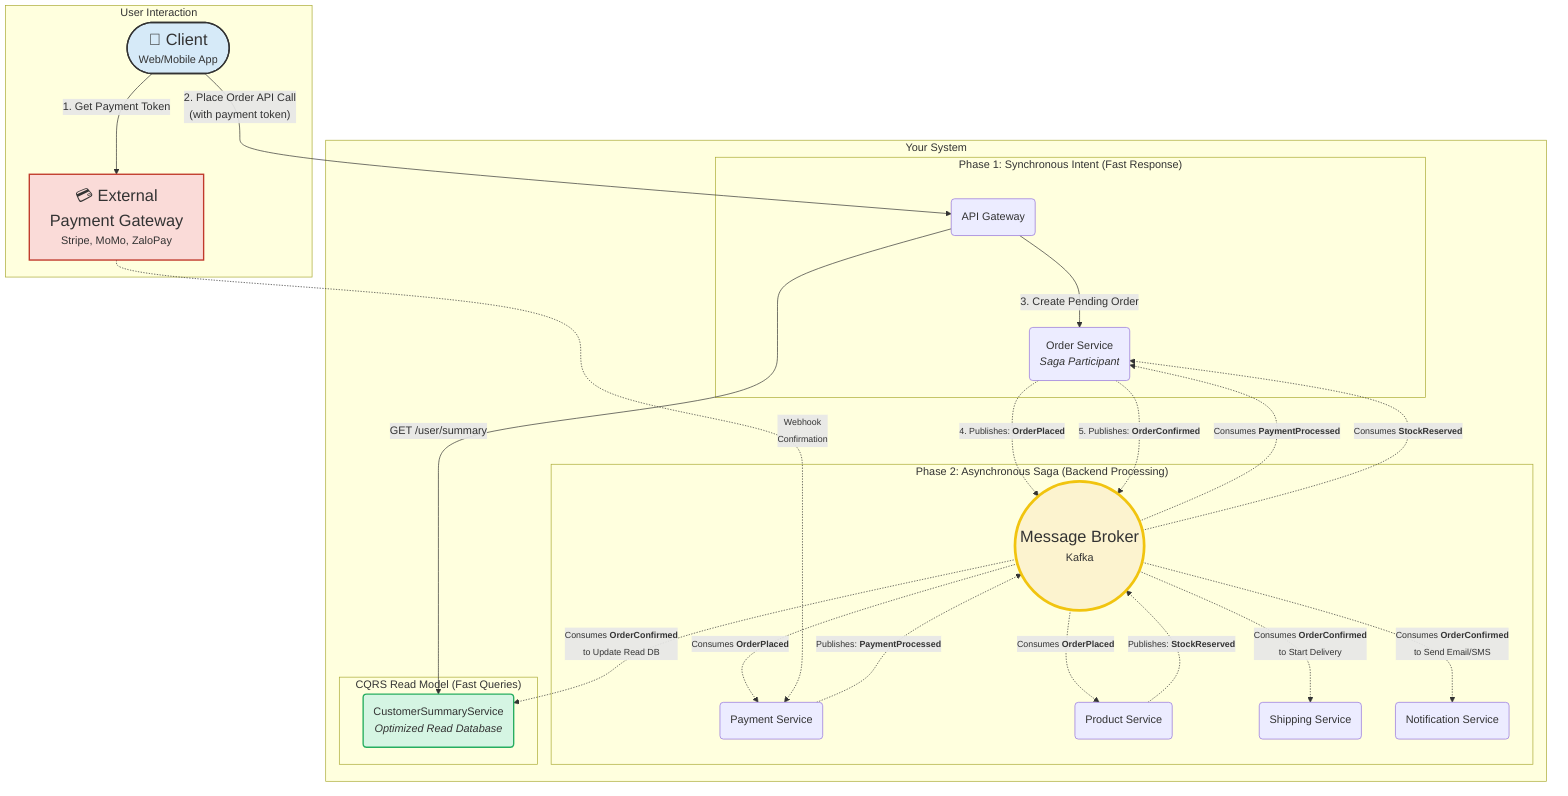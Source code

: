 %% E-commerce Microservices Architecture - Updated Design with Explicit Event Consumption
graph TD
    subgraph User Interaction
        Client([<font size=5>📱 Client</font><br>Web/Mobile App])
        PaymentGateway[<font size=5>💳 External<br>Payment Gateway</font><br>Stripe, MoMo, ZaloPay]
    end

    subgraph Your System
        APIGateway(API Gateway)

        subgraph "Phase 1: Synchronous Intent (Fast Response)"
            Client -- "2. Place Order API Call<br>(with payment token)" --> APIGateway
            APIGateway -- "3. Create Pending Order" --> OrderService
        end

        subgraph "Phase 2: Asynchronous Saga (Backend Processing)"
            Broker((<font size=5>Message Broker</font><br>Kafka))
            OrderService(Order Service<br><i>Saga Participant</i>)
            PaymentService(Payment Service)
            ProductService(Product Service)
            ShippingService(Shipping Service)
            NotificationService(Notification Service)
        end
        
        subgraph "CQRS Read Model (Fast Queries)"
            CustomerSummaryService(CustomerSummaryService<br><i>Optimized Read Database</i>)
        end
    end

    %% Define Communication Flows
    %% 1. Payment Intent
    Client -- "1. Get Payment Token" --> PaymentGateway
    
    %% 2. Saga Initiation
    OrderService -.->|"<font size=2>4. Publishes: <b>OrderPlaced</b></font>"| Broker
    
    %% 3. Parallel Processing
    Broker -.->|"<font size=2>Consumes <b>OrderPlaced</b></font>"| PaymentService
    Broker -.->|"<font size=2>Consumes <b>OrderPlaced</b></font>"| ProductService
    
    %% 4. Webhook for external confirmation (e.g. PayPal, MoMo)
    PaymentGateway -.->|"<font size=2>Webhook<br>Confirmation</font>"| PaymentService
    
    %% 5. Saga Continues
    PaymentService -.->|"<font size=2>Publishes: <b>PaymentProcessed</b></font>"| Broker
    ProductService -.->|"<font size=2>Publishes: <b>StockReserved</b></font>"| Broker
    
    %% 6. Saga Finalization (OrderService consumes both to finalize)
    Broker -.->|"<font size=2>Consumes <b>PaymentProcessed</b></font>"| OrderService
    Broker -.->|"<font size=2>Consumes <b>StockReserved</b></font>"| OrderService
    OrderService -.->|"<font size=2>5. Publishes: <b>OrderConfirmed</b></font>"| Broker
    
    %% 7. Downstream Consumers
    Broker -.->|"<font size=2>Consumes <b>OrderConfirmed</b><br>to Start Delivery</font>"| ShippingService
    Broker -.->|"<font size=2>Consumes <b>OrderConfirmed</b><br>to Send Email/SMS</font>"| NotificationService
    
    %% 8. CQRS Read Model Update
    Broker -.->|"<font size=2>Consumes <b>OrderConfirmed</b><br>to Update Read DB</font>"| CustomerSummaryService
    
    %% 9. User queries for data
    APIGateway -- "GET /user/summary" --> CustomerSummaryService
    
    %% Styling
    style Client fill:#D6EAF8,stroke:#333,stroke-width:2px
    style PaymentGateway fill:#FADBD8,stroke:#C0392B,stroke-width:2px
    style Broker fill:#FCF3CF,stroke:#F1C40F,stroke-width:4px
    style CustomerSummaryService fill:#D5F5E3,stroke:#27AE60,stroke-width:2px